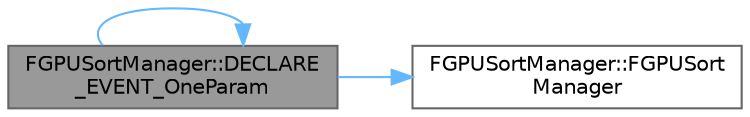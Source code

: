 digraph "FGPUSortManager::DECLARE_EVENT_OneParam"
{
 // INTERACTIVE_SVG=YES
 // LATEX_PDF_SIZE
  bgcolor="transparent";
  edge [fontname=Helvetica,fontsize=10,labelfontname=Helvetica,labelfontsize=10];
  node [fontname=Helvetica,fontsize=10,shape=box,height=0.2,width=0.4];
  rankdir="LR";
  Node1 [id="Node000001",label="FGPUSortManager::DECLARE\l_EVENT_OneParam",height=0.2,width=0.4,color="gray40", fillcolor="grey60", style="filled", fontcolor="black",tooltip="Event to register and receive post-prerender notification."];
  Node1 -> Node2 [id="edge1_Node000001_Node000002",color="steelblue1",style="solid",tooltip=" "];
  Node2 [id="Node000002",label="FGPUSortManager::FGPUSort\lManager",height=0.2,width=0.4,color="grey40", fillcolor="white", style="filled",URL="$d0/dbd/classFGPUSortManager.html#ae071f68c8ddda558e5e92e28e79d35ee",tooltip="Creates the sort manager, this is when the settings are configured."];
  Node1 -> Node1 [id="edge2_Node000001_Node000001",color="steelblue1",style="solid",tooltip=" "];
}
